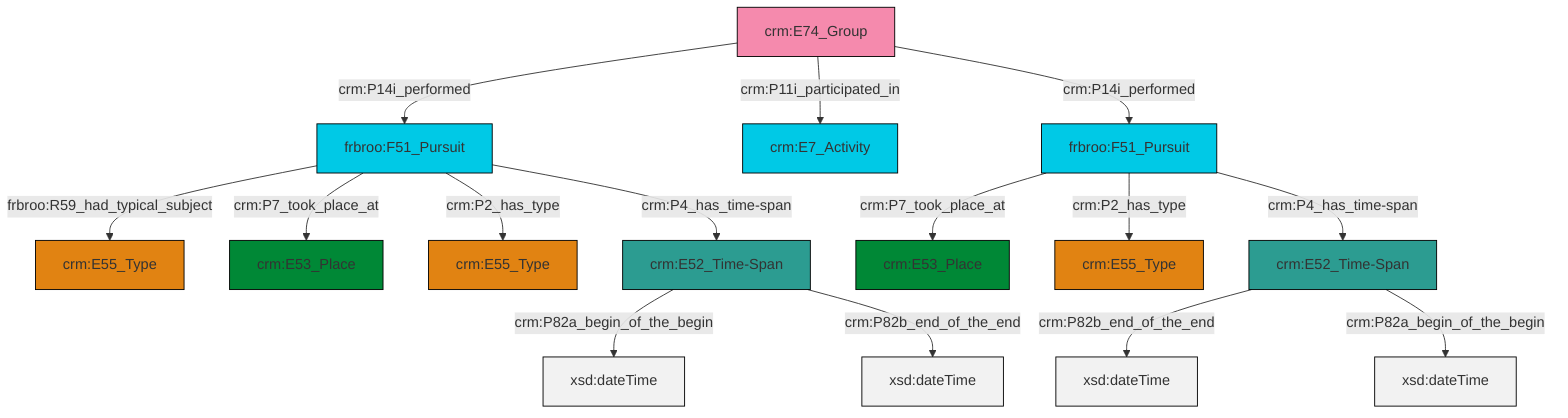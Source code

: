 graph TD
classDef Literal fill:#f2f2f2,stroke:#000000;
classDef CRM_Entity fill:#FFFFFF,stroke:#000000;
classDef Temporal_Entity fill:#00C9E6, stroke:#000000;
classDef Type fill:#E18312, stroke:#000000;
classDef Time-Span fill:#2C9C91, stroke:#000000;
classDef Appellation fill:#FFEB7F, stroke:#000000;
classDef Place fill:#008836, stroke:#000000;
classDef Persistent_Item fill:#B266B2, stroke:#000000;
classDef Conceptual_Object fill:#FFD700, stroke:#000000;
classDef Physical_Thing fill:#D2B48C, stroke:#000000;
classDef Actor fill:#f58aad, stroke:#000000;
classDef PC_Classes fill:#4ce600, stroke:#000000;
classDef Multi fill:#cccccc,stroke:#000000;

0["crm:E74_Group"]:::Actor -->|crm:P14i_performed| 1["frbroo:F51_Pursuit"]:::Temporal_Entity
2["crm:E52_Time-Span"]:::Time-Span -->|crm:P82a_begin_of_the_begin| 3[xsd:dateTime]:::Literal
1["frbroo:F51_Pursuit"]:::Temporal_Entity -->|frbroo:R59_had_typical_subject| 4["crm:E55_Type"]:::Type
5["crm:E52_Time-Span"]:::Time-Span -->|crm:P82b_end_of_the_end| 6[xsd:dateTime]:::Literal
9["frbroo:F51_Pursuit"]:::Temporal_Entity -->|crm:P7_took_place_at| 10["crm:E53_Place"]:::Place
9["frbroo:F51_Pursuit"]:::Temporal_Entity -->|crm:P2_has_type| 15["crm:E55_Type"]:::Type
1["frbroo:F51_Pursuit"]:::Temporal_Entity -->|crm:P7_took_place_at| 16["crm:E53_Place"]:::Place
1["frbroo:F51_Pursuit"]:::Temporal_Entity -->|crm:P2_has_type| 7["crm:E55_Type"]:::Type
2["crm:E52_Time-Span"]:::Time-Span -->|crm:P82b_end_of_the_end| 18[xsd:dateTime]:::Literal
1["frbroo:F51_Pursuit"]:::Temporal_Entity -->|crm:P4_has_time-span| 2["crm:E52_Time-Span"]:::Time-Span
5["crm:E52_Time-Span"]:::Time-Span -->|crm:P82a_begin_of_the_begin| 20[xsd:dateTime]:::Literal
0["crm:E74_Group"]:::Actor -->|crm:P11i_participated_in| 21["crm:E7_Activity"]:::Temporal_Entity
9["frbroo:F51_Pursuit"]:::Temporal_Entity -->|crm:P4_has_time-span| 5["crm:E52_Time-Span"]:::Time-Span
0["crm:E74_Group"]:::Actor -->|crm:P14i_performed| 9["frbroo:F51_Pursuit"]:::Temporal_Entity